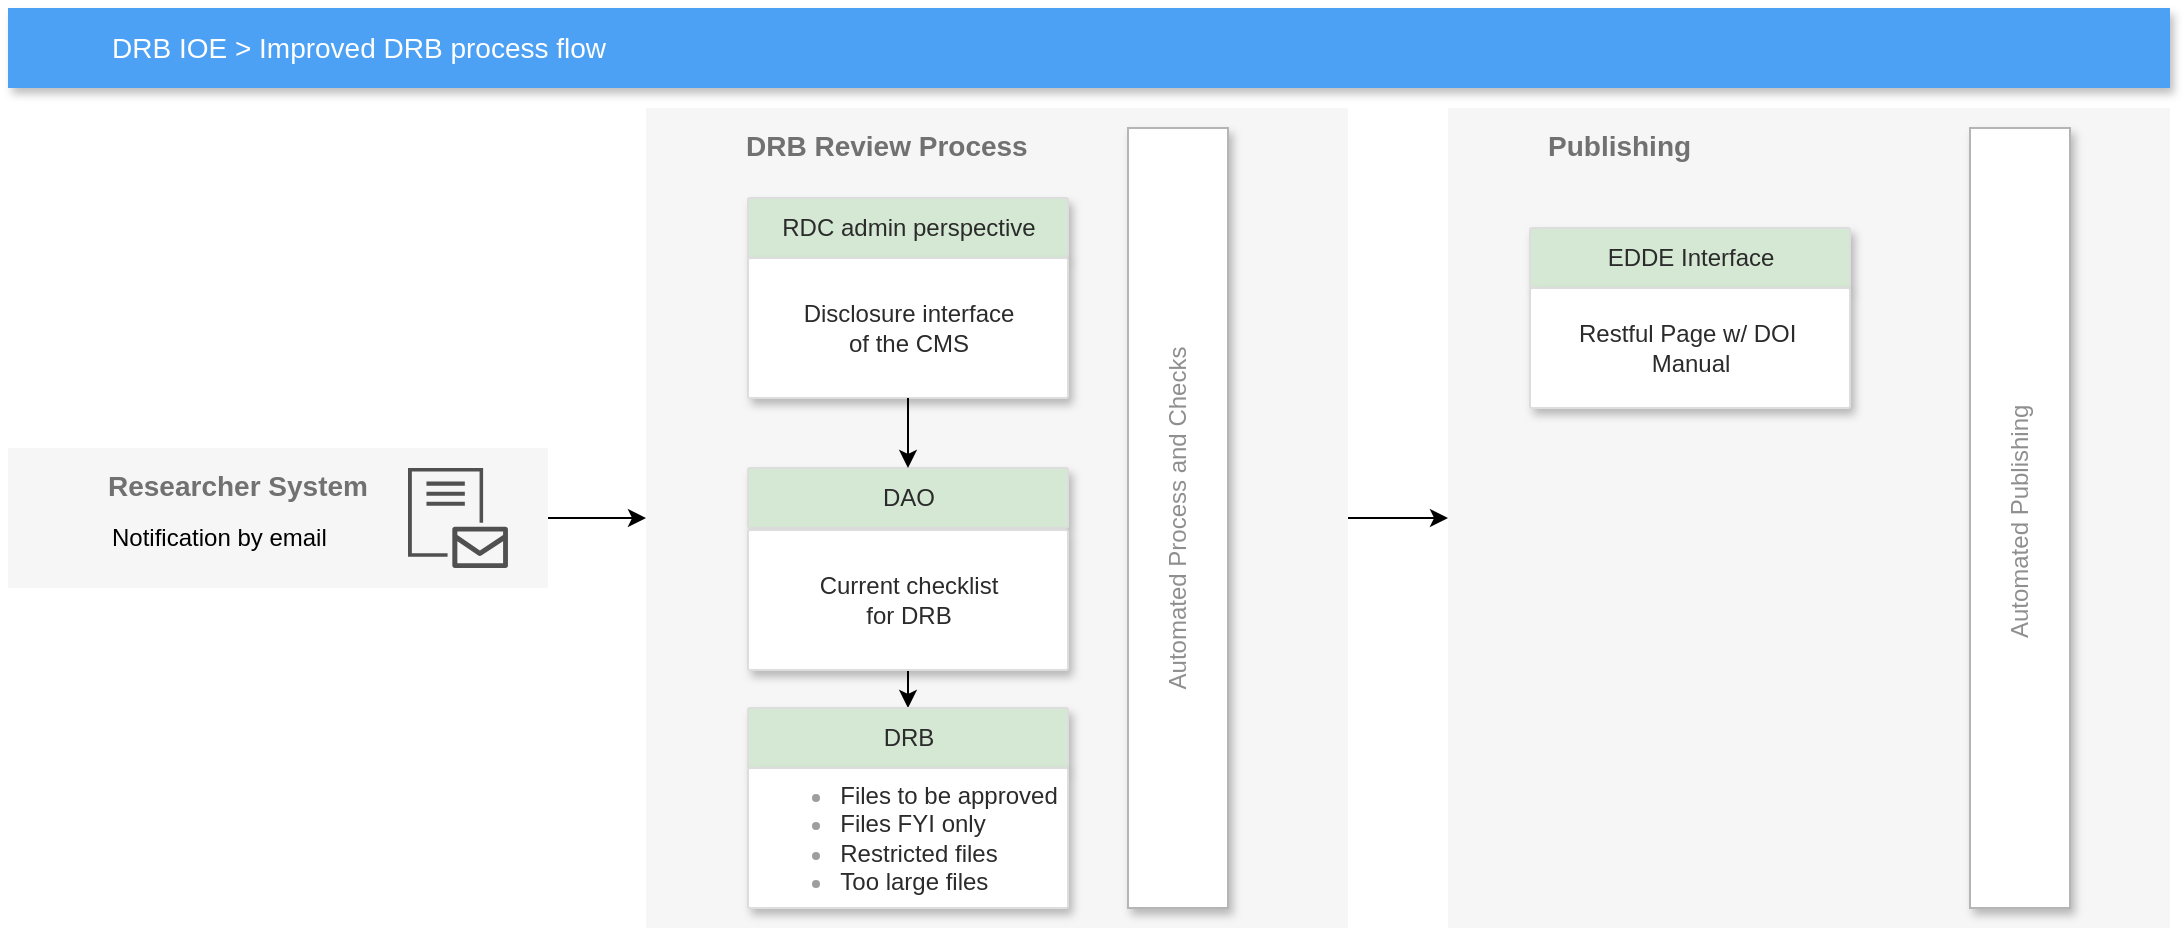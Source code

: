 <mxfile version="10.6.7" type="github"><diagram id="im_sGwBE4hd9HskzUBIS" name="Page-1"><mxGraphModel dx="1158" dy="599" grid="1" gridSize="10" guides="1" tooltips="1" connect="1" arrows="1" fold="1" page="1" pageScale="1" pageWidth="827" pageHeight="1169" math="0" shadow="0"><root><mxCell id="0"/><mxCell id="1" parent="0"/><mxCell id="Etmr8dIgy6mOhfHHGH2v-1" style="edgeStyle=orthogonalEdgeStyle;rounded=0;orthogonalLoop=1;jettySize=auto;html=1;exitX=1;exitY=0.5;exitDx=0;exitDy=0;entryX=0;entryY=0.5;entryDx=0;entryDy=0;" edge="1" parent="1" source="Etmr8dIgy6mOhfHHGH2v-2" target="Etmr8dIgy6mOhfHHGH2v-20"><mxGeometry relative="1" as="geometry"/></mxCell><mxCell id="Etmr8dIgy6mOhfHHGH2v-2" value="&lt;div style=&quot;text-align: justify&quot;&gt;&lt;b&gt;DRB Review Process&lt;/b&gt;&lt;/div&gt;" style="fillColor=#F6F6F6;strokeColor=none;shadow=0;gradientColor=none;fontSize=14;align=left;spacing=10;fontColor=#717171;9E9E9E;verticalAlign=top;spacingTop=-4;fontStyle=0;spacingLeft=40;html=1;" vertex="1" parent="1"><mxGeometry x="359" y="100" width="351" height="410" as="geometry"/></mxCell><mxCell id="Etmr8dIgy6mOhfHHGH2v-3" value="DRB IOE &amp;gt; Improved DRB process flow" style="fillColor=#4DA1F5;strokeColor=none;shadow=1;gradientColor=none;fontSize=14;align=left;spacingLeft=50;fontColor=#ffffff;html=1;" vertex="1" parent="1"><mxGeometry x="40" y="50" width="1081" height="40" as="geometry"/></mxCell><mxCell id="Etmr8dIgy6mOhfHHGH2v-4" style="edgeStyle=orthogonalEdgeStyle;rounded=0;orthogonalLoop=1;jettySize=auto;html=1;exitX=1;exitY=0.5;exitDx=0;exitDy=0;entryX=0;entryY=0.5;entryDx=0;entryDy=0;" edge="1" parent="1" source="Etmr8dIgy6mOhfHHGH2v-23" target="Etmr8dIgy6mOhfHHGH2v-2"><mxGeometry relative="1" as="geometry"><mxPoint x="289" y="305" as="sourcePoint"/></mxGeometry></mxCell><mxCell id="Etmr8dIgy6mOhfHHGH2v-5" style="edgeStyle=orthogonalEdgeStyle;rounded=0;html=1;dashed=0;labelBackgroundColor=none;startArrow=none;startFill=0;startSize=4;endArrow=blockThin;endFill=1;endSize=4;strokeColor=#4284F3;strokeWidth=2;fontSize=12;" edge="1" parent="1"><mxGeometry relative="1" as="geometry"><mxPoint x="380" y="235" as="sourcePoint"/></mxGeometry></mxCell><mxCell id="Etmr8dIgy6mOhfHHGH2v-6" style="edgeStyle=orthogonalEdgeStyle;rounded=0;html=1;dashed=0;labelBackgroundColor=none;startArrow=none;startFill=0;startSize=4;endArrow=blockThin;endFill=1;endSize=4;strokeColor=#4284F3;strokeWidth=2;fontSize=12;" edge="1" parent="1"><mxGeometry relative="1" as="geometry"><mxPoint x="380" y="350" as="sourcePoint"/></mxGeometry></mxCell><mxCell id="Etmr8dIgy6mOhfHHGH2v-7" style="edgeStyle=orthogonalEdgeStyle;rounded=0;html=1;dashed=0;labelBackgroundColor=none;startArrow=none;startFill=0;startSize=4;endArrow=blockThin;endFill=1;endSize=4;strokeColor=#4284F3;strokeWidth=2;fontSize=12;" edge="1" parent="1"><mxGeometry relative="1" as="geometry"><mxPoint x="460" y="315" as="sourcePoint"/></mxGeometry></mxCell><mxCell id="Etmr8dIgy6mOhfHHGH2v-8" style="edgeStyle=orthogonalEdgeStyle;rounded=0;html=1;dashed=0;labelBackgroundColor=none;startArrow=none;startFill=0;startSize=4;endArrow=blockThin;endFill=1;endSize=4;strokeColor=#4284F3;strokeWidth=2;fontSize=12;" edge="1" parent="1"><mxGeometry relative="1" as="geometry"><mxPoint x="580" y="390" as="targetPoint"/></mxGeometry></mxCell><mxCell id="Etmr8dIgy6mOhfHHGH2v-9" style="edgeStyle=orthogonalEdgeStyle;rounded=0;html=1;dashed=0;labelBackgroundColor=none;startArrow=none;startFill=0;startSize=4;endArrow=blockThin;endFill=1;endSize=4;strokeColor=#4284F3;strokeWidth=2;fontSize=12;" edge="1" parent="1"><mxGeometry relative="1" as="geometry"><mxPoint x="660" y="315" as="sourcePoint"/></mxGeometry></mxCell><mxCell id="Etmr8dIgy6mOhfHHGH2v-10" style="edgeStyle=orthogonalEdgeStyle;rounded=0;html=1;dashed=0;labelBackgroundColor=none;startArrow=none;startFill=0;startSize=4;endArrow=blockThin;endFill=1;endSize=4;strokeColor=#4284F3;strokeWidth=2;fontSize=12;" edge="1" parent="1"><mxGeometry relative="1" as="geometry"><mxPoint x="460" y="425" as="targetPoint"/></mxGeometry></mxCell><mxCell id="Etmr8dIgy6mOhfHHGH2v-11" value="&lt;font color=&quot;#8f8f8f&quot;&gt;Automated Process and Checks&lt;/font&gt;" style="whiteSpace=wrap;html=1;rotation=-90;shadow=1;strokeColor=#B5B5B5;" vertex="1" parent="1"><mxGeometry x="430" y="280" width="390" height="50" as="geometry"/></mxCell><mxCell id="Etmr8dIgy6mOhfHHGH2v-12" value="" style="group" vertex="1" connectable="0" parent="1"><mxGeometry x="410" y="320" width="160" height="100" as="geometry"/></mxCell><mxCell id="Etmr8dIgy6mOhfHHGH2v-13" value="&lt;font color=&quot;#2b2b2b&quot;&gt;RDC admin perspective&lt;/font&gt;" style="strokeColor=#dddddd;fillColor=#D5E8D4;shadow=1;strokeWidth=1;rounded=1;absoluteArcSize=1;arcSize=2;fontSize=12;fontColor=#9E9E9E;align=center;html=1;" vertex="1" parent="1"><mxGeometry x="410" y="145" width="160" height="30" as="geometry"/></mxCell><mxCell id="Etmr8dIgy6mOhfHHGH2v-14" value="" style="group" vertex="1" connectable="0" parent="1"><mxGeometry x="410" y="175" width="160" height="100" as="geometry"/></mxCell><mxCell id="Etmr8dIgy6mOhfHHGH2v-15" value="&lt;font color=&quot;#2b2b2b&quot;&gt;Disclosure interface &lt;br&gt;of the CMS&lt;/font&gt;" style="strokeColor=#dddddd;fillColor=#ffffff;shadow=1;strokeWidth=1;rounded=1;absoluteArcSize=1;arcSize=2;fontSize=12;fontColor=#9E9E9E;align=center;html=1;" vertex="1" parent="Etmr8dIgy6mOhfHHGH2v-14"><mxGeometry width="160" height="70" as="geometry"/></mxCell><mxCell id="Etmr8dIgy6mOhfHHGH2v-16" value="&lt;font color=&quot;#2b2b2b&quot;&gt;DAO&lt;/font&gt;" style="strokeColor=#dddddd;fillColor=#D5E8D4;shadow=1;strokeWidth=1;rounded=1;absoluteArcSize=1;arcSize=2;fontSize=12;fontColor=#9E9E9E;align=center;html=1;" vertex="1" parent="1"><mxGeometry x="410" y="280" width="160" height="30" as="geometry"/></mxCell><mxCell id="Etmr8dIgy6mOhfHHGH2v-17" style="edgeStyle=orthogonalEdgeStyle;rounded=0;orthogonalLoop=1;jettySize=auto;html=1;exitX=0.5;exitY=1;exitDx=0;exitDy=0;entryX=0.5;entryY=0;entryDx=0;entryDy=0;" edge="1" parent="1" source="Etmr8dIgy6mOhfHHGH2v-18" target="Etmr8dIgy6mOhfHHGH2v-21"><mxGeometry relative="1" as="geometry"/></mxCell><mxCell id="Etmr8dIgy6mOhfHHGH2v-18" value="&lt;font color=&quot;#2b2b2b&quot;&gt;Current checklist&lt;br&gt;for DRB&lt;/font&gt;&lt;br&gt;" style="strokeColor=#dddddd;fillColor=#ffffff;shadow=1;strokeWidth=1;rounded=1;absoluteArcSize=1;arcSize=2;fontSize=12;fontColor=#9E9E9E;align=center;html=1;" vertex="1" parent="1"><mxGeometry x="410" y="311" width="160" height="70" as="geometry"/></mxCell><mxCell id="Etmr8dIgy6mOhfHHGH2v-19" value="" style="edgeStyle=orthogonalEdgeStyle;rounded=0;orthogonalLoop=1;jettySize=auto;html=1;" edge="1" parent="1" source="Etmr8dIgy6mOhfHHGH2v-15"><mxGeometry relative="1" as="geometry"><mxPoint x="490" y="280" as="targetPoint"/></mxGeometry></mxCell><mxCell id="Etmr8dIgy6mOhfHHGH2v-20" value="&lt;div style=&quot;text-align: justify&quot;&gt;&lt;b&gt;Publishing&lt;/b&gt;&lt;/div&gt;" style="fillColor=#F6F6F6;strokeColor=none;shadow=0;gradientColor=none;fontSize=14;align=left;spacing=10;fontColor=#717171;9E9E9E;verticalAlign=top;spacingTop=-4;fontStyle=0;spacingLeft=40;html=1;" vertex="1" parent="1"><mxGeometry x="760" y="100" width="361" height="410" as="geometry"/></mxCell><mxCell id="Etmr8dIgy6mOhfHHGH2v-21" value="&lt;font color=&quot;#2b2b2b&quot;&gt;DRB&lt;/font&gt;" style="strokeColor=#dddddd;fillColor=#D5E8D4;shadow=1;strokeWidth=1;rounded=1;absoluteArcSize=1;arcSize=2;fontSize=12;fontColor=#9E9E9E;align=center;html=1;" vertex="1" parent="1"><mxGeometry x="410" y="400" width="160" height="30" as="geometry"/></mxCell><mxCell id="Etmr8dIgy6mOhfHHGH2v-22" value="&lt;ul&gt;&lt;li style=&quot;text-align: left&quot;&gt;&lt;font color=&quot;#2b2b2b&quot;&gt;Files to be approved&lt;/font&gt;&lt;/li&gt;&lt;li style=&quot;text-align: left&quot;&gt;&lt;font color=&quot;#2b2b2b&quot;&gt;Files FYI only&lt;/font&gt;&lt;/li&gt;&lt;li style=&quot;text-align: left&quot;&gt;&lt;font color=&quot;#2b2b2b&quot;&gt;Restricted files&lt;/font&gt;&lt;/li&gt;&lt;li style=&quot;text-align: left&quot;&gt;&lt;font color=&quot;#2b2b2b&quot;&gt;Too large files&lt;/font&gt;&lt;/li&gt;&lt;/ul&gt;" style="strokeColor=#dddddd;fillColor=#ffffff;shadow=1;strokeWidth=1;rounded=1;absoluteArcSize=1;arcSize=2;fontSize=12;fontColor=#9E9E9E;align=center;html=1;" vertex="1" parent="1"><mxGeometry x="410" y="430" width="160" height="70" as="geometry"/></mxCell><mxCell id="Etmr8dIgy6mOhfHHGH2v-23" value="&lt;div style=&quot;text-align: justify&quot;&gt;&lt;b&gt;Researcher System&lt;/b&gt;&lt;/div&gt;" style="fillColor=#F6F6F6;strokeColor=none;shadow=0;gradientColor=none;fontSize=14;align=left;spacing=10;fontColor=#717171;9E9E9E;verticalAlign=top;spacingTop=-4;fontStyle=0;spacingLeft=40;html=1;" vertex="1" parent="1"><mxGeometry x="40" y="270" width="270" height="70" as="geometry"/></mxCell><mxCell id="Etmr8dIgy6mOhfHHGH2v-24" value="" style="pointerEvents=1;shadow=0;dashed=0;html=1;strokeColor=none;labelPosition=center;verticalLabelPosition=bottom;verticalAlign=top;align=center;shape=mxgraph.mscae.intune.intune_email_profiles;fillColor=#505050;" vertex="1" parent="1"><mxGeometry x="240" y="280" width="50" height="50" as="geometry"/></mxCell><mxCell id="Etmr8dIgy6mOhfHHGH2v-25" value="Notification by email&lt;br&gt;" style="text;html=1;resizable=0;points=[];autosize=1;align=left;verticalAlign=top;spacingTop=-4;" vertex="1" parent="1"><mxGeometry x="90" y="305" width="120" height="20" as="geometry"/></mxCell><mxCell id="Etmr8dIgy6mOhfHHGH2v-26" value="&lt;font color=&quot;#2b2b2b&quot;&gt;EDDE Interface&lt;/font&gt;" style="strokeColor=#dddddd;fillColor=#D5E8D4;shadow=1;strokeWidth=1;rounded=1;absoluteArcSize=1;arcSize=2;fontSize=12;fontColor=#9E9E9E;align=center;html=1;" vertex="1" parent="1"><mxGeometry x="801" y="160" width="160" height="30" as="geometry"/></mxCell><mxCell id="Etmr8dIgy6mOhfHHGH2v-27" value="" style="group" vertex="1" connectable="0" parent="1"><mxGeometry x="801" y="190" width="160" height="150" as="geometry"/></mxCell><mxCell id="Etmr8dIgy6mOhfHHGH2v-28" value="&lt;font color=&quot;#2b2b2b&quot;&gt;Restful Page w/ DOI&amp;nbsp;&lt;br&gt;Manual&lt;br&gt;&lt;/font&gt;" style="strokeColor=#dddddd;fillColor=#ffffff;shadow=1;strokeWidth=1;rounded=1;absoluteArcSize=1;arcSize=2;fontSize=12;fontColor=#9E9E9E;align=center;html=1;" vertex="1" parent="Etmr8dIgy6mOhfHHGH2v-27"><mxGeometry width="160" height="60" as="geometry"/></mxCell><mxCell id="Etmr8dIgy6mOhfHHGH2v-29" value="&lt;font color=&quot;#8f8f8f&quot;&gt;Automated Publishing&amp;nbsp;&lt;/font&gt;" style="whiteSpace=wrap;html=1;rotation=-90;shadow=1;strokeColor=#B5B5B5;" vertex="1" parent="1"><mxGeometry x="851" y="280" width="390" height="50" as="geometry"/></mxCell></root></mxGraphModel></diagram></mxfile>